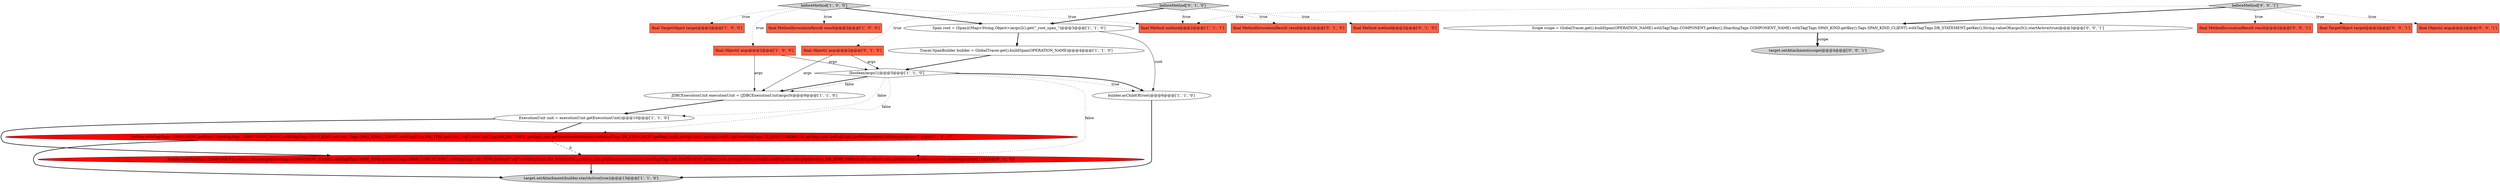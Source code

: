 digraph {
14 [style = filled, label = "beforeMethod['0', '1', '0']", fillcolor = lightgray, shape = diamond image = "AAA0AAABBB2BBB"];
6 [style = filled, label = "Span root = (Span)((Map<String,Object>)args(2().get(\"_root_span_\")@@@3@@@['1', '1', '0']", fillcolor = white, shape = ellipse image = "AAA0AAABBB1BBB"];
7 [style = filled, label = "final TargetObject target@@@2@@@['1', '0', '0']", fillcolor = tomato, shape = box image = "AAA0AAABBB1BBB"];
22 [style = filled, label = "Scope scope = GlobalTracer.get().buildSpan(OPERATION_NAME).withTag(Tags.COMPONENT.getKey(),ShardingTags.COMPONENT_NAME).withTag(Tags.SPAN_KIND.getKey(),Tags.SPAN_KIND_CLIENT).withTag(Tags.DB_STATEMENT.getKey(),String.valueOf(args(0()).startActive(true)@@@3@@@['0', '0', '1']", fillcolor = white, shape = ellipse image = "AAA0AAABBB3BBB"];
5 [style = filled, label = "target.setAttachment(builder.startActive(true))@@@13@@@['1', '1', '0']", fillcolor = lightgray, shape = ellipse image = "AAA0AAABBB1BBB"];
0 [style = filled, label = "final MethodInvocationResult result@@@2@@@['1', '0', '0']", fillcolor = tomato, shape = box image = "AAA0AAABBB1BBB"];
12 [style = filled, label = "builder.asChildOf(root)@@@6@@@['1', '1', '0']", fillcolor = white, shape = ellipse image = "AAA0AAABBB1BBB"];
13 [style = filled, label = "final MethodInvocationResult result@@@2@@@['0', '1', '0']", fillcolor = tomato, shape = box image = "AAA0AAABBB2BBB"];
20 [style = filled, label = "final MethodInvocationResult result@@@2@@@['0', '0', '1']", fillcolor = tomato, shape = box image = "AAA0AAABBB3BBB"];
2 [style = filled, label = "Tracer.SpanBuilder builder = GlobalTracer.get().buildSpan(OPERATION_NAME)@@@4@@@['1', '1', '0']", fillcolor = white, shape = ellipse image = "AAA0AAABBB1BBB"];
10 [style = filled, label = "builder.withTag(Tags.COMPONENT.getKey(),ShardingTags.COMPONENT_NAME).withTag(Tags.SPAN_KIND.getKey(),Tags.SPAN_KIND_CLIENT).withTag(Tags.DB_TYPE.getKey(),\"sql\").withTag(Tags.DB_INSTANCE.getKey(),unit.getDataSourceName()).withTag(Tags.DB_STATEMENT.getKey(),unit.getSqlUnit().getSql()).withTag(ShardingTags.DB_BIND_VARIABLES.getKey(),unit.getSqlUnit().getParameters().toString())@@@11@@@['1', '0', '0']", fillcolor = red, shape = ellipse image = "AAA1AAABBB1BBB"];
18 [style = filled, label = "final TargetObject target@@@2@@@['0', '0', '1']", fillcolor = tomato, shape = box image = "AAA0AAABBB3BBB"];
8 [style = filled, label = "final Method method@@@2@@@['1', '1', '1']", fillcolor = tomato, shape = box image = "AAA0AAABBB1BBB"];
9 [style = filled, label = "(boolean)args(1(@@@5@@@['1', '1', '0']", fillcolor = white, shape = diamond image = "AAA0AAABBB1BBB"];
4 [style = filled, label = "final Object(( args@@@2@@@['1', '0', '0']", fillcolor = tomato, shape = box image = "AAA0AAABBB1BBB"];
1 [style = filled, label = "JDBCExecutionUnit executionUnit = (JDBCExecutionUnit)args(0(@@@9@@@['1', '1', '0']", fillcolor = white, shape = ellipse image = "AAA0AAABBB1BBB"];
23 [style = filled, label = "target.setAttachment(scope)@@@4@@@['0', '0', '1']", fillcolor = lightgray, shape = ellipse image = "AAA0AAABBB3BBB"];
17 [style = filled, label = "final Method method@@@2@@@['0', '1', '0']", fillcolor = tomato, shape = box image = "AAA0AAABBB2BBB"];
3 [style = filled, label = "ExecutionUnit unit = executionUnit.getExecutionUnit()@@@10@@@['1', '1', '0']", fillcolor = white, shape = ellipse image = "AAA0AAABBB1BBB"];
16 [style = filled, label = "final Object(( args@@@2@@@['0', '1', '0']", fillcolor = tomato, shape = box image = "AAA0AAABBB2BBB"];
21 [style = filled, label = "beforeMethod['0', '0', '1']", fillcolor = lightgray, shape = diamond image = "AAA0AAABBB3BBB"];
11 [style = filled, label = "beforeMethod['1', '0', '0']", fillcolor = lightgray, shape = diamond image = "AAA0AAABBB1BBB"];
15 [style = filled, label = "builder.withTag(Tags.COMPONENT.getKey(),ShardingSphereTags.COMPONENT_NAME).withTag(Tags.SPAN_KIND.getKey(),Tags.SPAN_KIND_CLIENT).withTag(Tags.DB_TYPE.getKey(),\"sql\").withTag(Tags.DB_INSTANCE.getKey(),unit.getDataSourceName()).withTag(Tags.DB_STATEMENT.getKey(),unit.getSqlUnit().getSql()).withTag(ShardingSphereTags.DB_BIND_VARIABLES.getKey(),unit.getSqlUnit().getParameters().toString())@@@11@@@['0', '1', '0']", fillcolor = red, shape = ellipse image = "AAA1AAABBB2BBB"];
19 [style = filled, label = "final Object(( args@@@2@@@['0', '0', '1']", fillcolor = tomato, shape = box image = "AAA0AAABBB3BBB"];
11->7 [style = dotted, label="true"];
9->15 [style = dotted, label="false"];
10->15 [style = dashed, label="0"];
9->12 [style = dotted, label="true"];
21->20 [style = dotted, label="true"];
12->5 [style = bold, label=""];
4->9 [style = solid, label="args"];
21->18 [style = dotted, label="true"];
4->1 [style = solid, label="args"];
21->8 [style = dotted, label="true"];
11->6 [style = bold, label=""];
9->3 [style = dotted, label="false"];
1->3 [style = bold, label=""];
3->15 [style = bold, label=""];
2->9 [style = bold, label=""];
11->4 [style = dotted, label="true"];
16->9 [style = solid, label="args"];
16->1 [style = solid, label="args"];
22->23 [style = bold, label=""];
14->13 [style = dotted, label="true"];
15->5 [style = bold, label=""];
6->2 [style = bold, label=""];
14->16 [style = dotted, label="true"];
14->17 [style = dotted, label="true"];
3->10 [style = bold, label=""];
10->5 [style = bold, label=""];
22->23 [style = solid, label="scope"];
21->22 [style = bold, label=""];
6->12 [style = solid, label="root"];
11->0 [style = dotted, label="true"];
21->19 [style = dotted, label="true"];
14->8 [style = dotted, label="true"];
11->8 [style = dotted, label="true"];
9->12 [style = bold, label=""];
9->1 [style = bold, label=""];
9->10 [style = dotted, label="false"];
14->6 [style = bold, label=""];
9->1 [style = dotted, label="false"];
}
